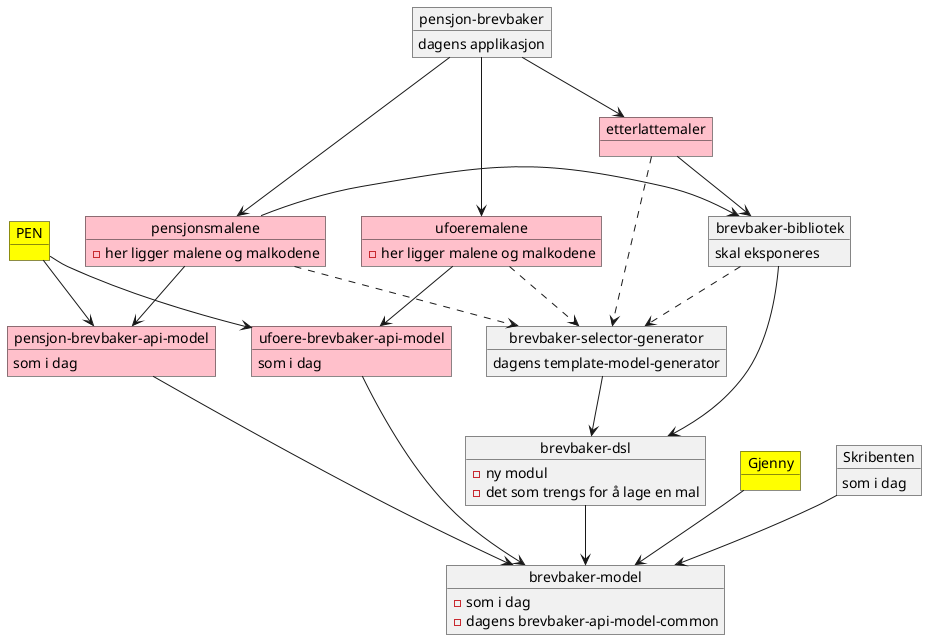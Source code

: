 @startuml

object "pensjon-brevbaker" as brevbaker
brevbaker : dagens applikasjon

object pensjonsmalene #pink
pensjonsmalene : - her ligger malene og malkodene

object ufoeremalene #pink
ufoeremalene : - her ligger malene og malkodene


object "etterlattemaler" as etterlatte #pink

object "pensjon-brevbaker-api-model" as pensjonapimodel #pink
pensjonapimodel : som i dag

object "ufoere-brevbaker-api-model" as ufoereapimodel #pink
ufoereapimodel : som i dag

object "brevbaker-dsl" as dsl
dsl : - ny modul
dsl : - det som trengs for å lage en mal

object "brevbaker-bibliotek" as bibliotek
bibliotek : skal eksponeres

object Gjenny #yellow

object "brevbaker-model" as modelcommon
modelcommon : - som i dag
modelcommon : - dagens brevbaker-api-model-common

object "brevbaker-selector-generator" as tmg
tmg : dagens template-model-generator

object PEN #yellow

object Skribenten
Skribenten : som i dag

bibliotek --> dsl
brevbaker --> pensjonsmalene
brevbaker --> ufoeremalene
brevbaker --> etterlatte
pensjonsmalene --> pensjonapimodel

ufoeremalene --> ufoereapimodel

pensjonsmalene -> bibliotek
etterlatte --> bibliotek
pensjonapimodel --> modelcommon
ufoereapimodel --> modelcommon
dsl --> modelcommon
tmg --> dsl
etterlatte ..> tmg
pensjonsmalene ..> tmg
ufoeremalene ..> tmg
bibliotek ..> tmg

PEN --> pensjonapimodel
PEN --> ufoereapimodel
Gjenny --> modelcommon

Skribenten --> modelcommon

@enduml